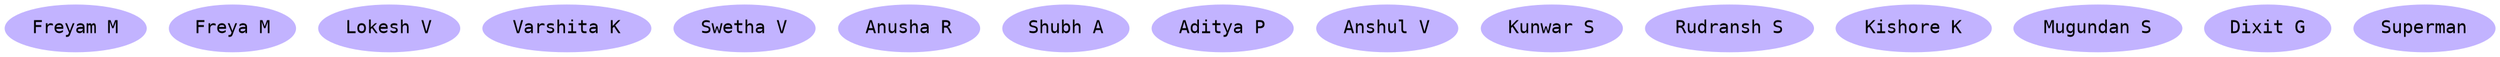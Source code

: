 digraph AmigosFriendNetwork {
	node [fontname="Consolas", shape=oval, style=filled, color=".7 .3 1.0"];
	"Freyam M"
	"Freya M"
	"Lokesh V"
	"Varshita K"
	"Swetha V"
	"Anusha R"
	"Shubh A"
	"Aditya P"
	"Anshul V"
	"Kunwar S"
	"Rudransh S"
	"Kishore K"
	"Mugundan S"
	"Dixit G"
	"Superman"
}